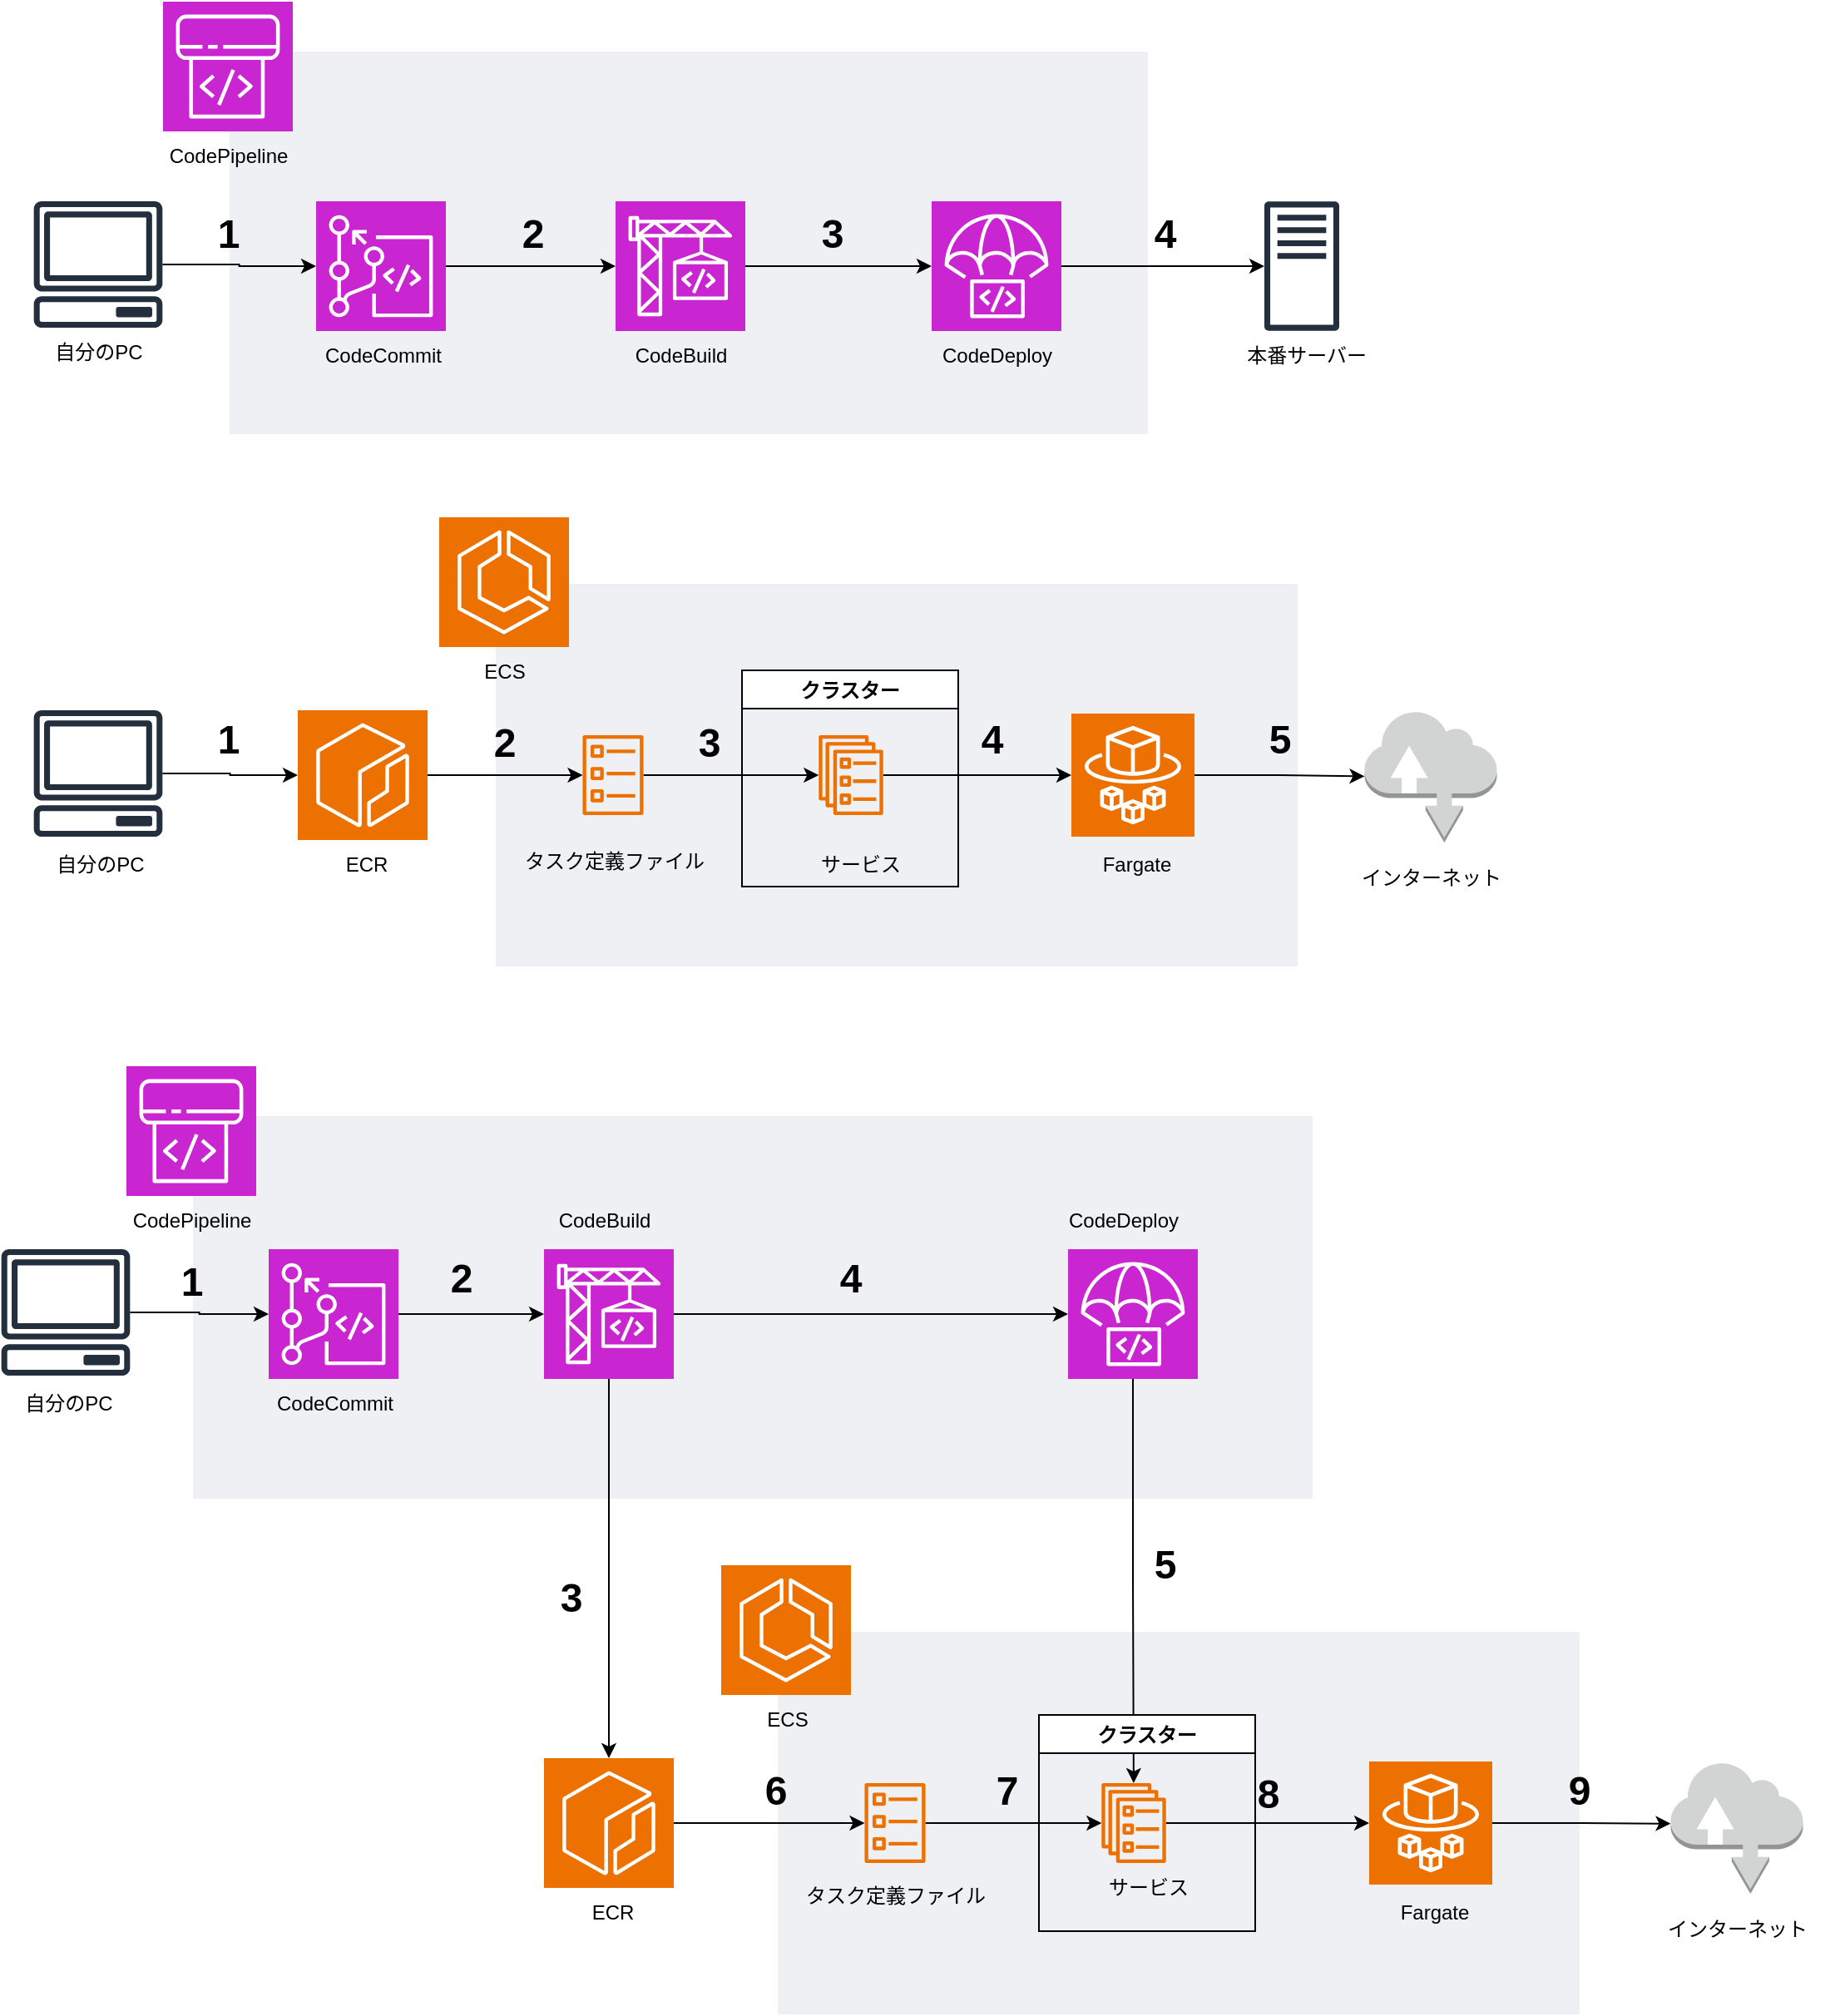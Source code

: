 <mxfile version="21.7.4" type="github">
  <diagram id="Ht1M8jgEwFfnCIfOTk4-" name="Page-1">
    <mxGraphModel dx="2926" dy="813" grid="1" gridSize="10" guides="1" tooltips="1" connect="1" arrows="1" fold="1" page="1" pageScale="1" pageWidth="827" pageHeight="1469" math="0" shadow="0">
      <root>
        <mxCell id="0" />
        <mxCell id="1" parent="0" />
        <mxCell id="DdXQzqJ5ZMWsTik3K9Qf-76" value="" style="fillColor=#EFF0F3;strokeColor=none;dashed=0;verticalAlign=top;fontStyle=0;fontColor=#232F3D;whiteSpace=wrap;html=1;" vertex="1" parent="1">
          <mxGeometry x="-1493" y="720" width="673" height="230" as="geometry" />
        </mxCell>
        <mxCell id="DdXQzqJ5ZMWsTik3K9Qf-77" value="" style="sketch=0;points=[[0,0,0],[0.25,0,0],[0.5,0,0],[0.75,0,0],[1,0,0],[0,1,0],[0.25,1,0],[0.5,1,0],[0.75,1,0],[1,1,0],[0,0.25,0],[0,0.5,0],[0,0.75,0],[1,0.25,0],[1,0.5,0],[1,0.75,0]];outlineConnect=0;fontColor=#232F3E;fillColor=#C925D1;strokeColor=#ffffff;dashed=0;verticalLabelPosition=bottom;verticalAlign=top;align=center;html=1;fontSize=12;fontStyle=0;aspect=fixed;shape=mxgraph.aws4.resourceIcon;resIcon=mxgraph.aws4.codepipeline;" vertex="1" parent="1">
          <mxGeometry x="-1533" y="690" width="78" height="78" as="geometry" />
        </mxCell>
        <mxCell id="DdXQzqJ5ZMWsTik3K9Qf-78" value="CodePipeline" style="text;html=1;align=center;verticalAlign=middle;resizable=0;points=[];autosize=1;strokeColor=none;fillColor=none;" vertex="1" parent="1">
          <mxGeometry x="-1539" y="768" width="90" height="30" as="geometry" />
        </mxCell>
        <mxCell id="DdXQzqJ5ZMWsTik3K9Qf-1" value="" style="fillColor=#EFF0F3;strokeColor=none;dashed=0;verticalAlign=top;fontStyle=0;fontColor=#232F3D;whiteSpace=wrap;html=1;" vertex="1" parent="1">
          <mxGeometry x="-1471" y="80" width="552" height="230" as="geometry" />
        </mxCell>
        <mxCell id="DdXQzqJ5ZMWsTik3K9Qf-2" value="" style="sketch=0;points=[[0,0,0],[0.25,0,0],[0.5,0,0],[0.75,0,0],[1,0,0],[0,1,0],[0.25,1,0],[0.5,1,0],[0.75,1,0],[1,1,0],[0,0.25,0],[0,0.5,0],[0,0.75,0],[1,0.25,0],[1,0.5,0],[1,0.75,0]];outlineConnect=0;fontColor=#232F3E;fillColor=#C925D1;strokeColor=#ffffff;dashed=0;verticalLabelPosition=bottom;verticalAlign=top;align=center;html=1;fontSize=12;fontStyle=0;aspect=fixed;shape=mxgraph.aws4.resourceIcon;resIcon=mxgraph.aws4.codepipeline;" vertex="1" parent="1">
          <mxGeometry x="-1511" y="50" width="78" height="78" as="geometry" />
        </mxCell>
        <mxCell id="DdXQzqJ5ZMWsTik3K9Qf-3" value="CodePipeline" style="text;html=1;align=center;verticalAlign=middle;resizable=0;points=[];autosize=1;strokeColor=none;fillColor=none;" vertex="1" parent="1">
          <mxGeometry x="-1517" y="128" width="90" height="30" as="geometry" />
        </mxCell>
        <mxCell id="DdXQzqJ5ZMWsTik3K9Qf-14" value="" style="edgeStyle=orthogonalEdgeStyle;rounded=0;orthogonalLoop=1;jettySize=auto;html=1;" edge="1" parent="1" source="DdXQzqJ5ZMWsTik3K9Qf-4" target="DdXQzqJ5ZMWsTik3K9Qf-6">
          <mxGeometry relative="1" as="geometry" />
        </mxCell>
        <mxCell id="DdXQzqJ5ZMWsTik3K9Qf-4" value="" style="sketch=0;outlineConnect=0;fontColor=#232F3E;gradientColor=none;fillColor=#232F3D;strokeColor=none;dashed=0;verticalLabelPosition=bottom;verticalAlign=top;align=center;html=1;fontSize=12;fontStyle=0;aspect=fixed;pointerEvents=1;shape=mxgraph.aws4.client;" vertex="1" parent="1">
          <mxGeometry x="-1589" y="170" width="78" height="76" as="geometry" />
        </mxCell>
        <mxCell id="DdXQzqJ5ZMWsTik3K9Qf-5" value="自分のPC" style="text;html=1;align=center;verticalAlign=middle;resizable=0;points=[];autosize=1;strokeColor=none;fillColor=none;" vertex="1" parent="1">
          <mxGeometry x="-1590" y="246" width="80" height="30" as="geometry" />
        </mxCell>
        <mxCell id="DdXQzqJ5ZMWsTik3K9Qf-15" value="" style="edgeStyle=orthogonalEdgeStyle;rounded=0;orthogonalLoop=1;jettySize=auto;html=1;" edge="1" parent="1" source="DdXQzqJ5ZMWsTik3K9Qf-6" target="DdXQzqJ5ZMWsTik3K9Qf-7">
          <mxGeometry relative="1" as="geometry" />
        </mxCell>
        <mxCell id="DdXQzqJ5ZMWsTik3K9Qf-6" value="" style="sketch=0;points=[[0,0,0],[0.25,0,0],[0.5,0,0],[0.75,0,0],[1,0,0],[0,1,0],[0.25,1,0],[0.5,1,0],[0.75,1,0],[1,1,0],[0,0.25,0],[0,0.5,0],[0,0.75,0],[1,0.25,0],[1,0.5,0],[1,0.75,0]];outlineConnect=0;fontColor=#232F3E;fillColor=#C925D1;strokeColor=#ffffff;dashed=0;verticalLabelPosition=bottom;verticalAlign=top;align=center;html=1;fontSize=12;fontStyle=0;aspect=fixed;shape=mxgraph.aws4.resourceIcon;resIcon=mxgraph.aws4.codecommit;" vertex="1" parent="1">
          <mxGeometry x="-1419" y="170" width="78" height="78" as="geometry" />
        </mxCell>
        <mxCell id="DdXQzqJ5ZMWsTik3K9Qf-18" value="" style="edgeStyle=orthogonalEdgeStyle;rounded=0;orthogonalLoop=1;jettySize=auto;html=1;entryX=0;entryY=0.5;entryDx=0;entryDy=0;entryPerimeter=0;" edge="1" parent="1" source="DdXQzqJ5ZMWsTik3K9Qf-7" target="DdXQzqJ5ZMWsTik3K9Qf-8">
          <mxGeometry relative="1" as="geometry" />
        </mxCell>
        <mxCell id="DdXQzqJ5ZMWsTik3K9Qf-7" value="" style="sketch=0;points=[[0,0,0],[0.25,0,0],[0.5,0,0],[0.75,0,0],[1,0,0],[0,1,0],[0.25,1,0],[0.5,1,0],[0.75,1,0],[1,1,0],[0,0.25,0],[0,0.5,0],[0,0.75,0],[1,0.25,0],[1,0.5,0],[1,0.75,0]];outlineConnect=0;fontColor=#232F3E;fillColor=#C925D1;strokeColor=#ffffff;dashed=0;verticalLabelPosition=bottom;verticalAlign=top;align=center;html=1;fontSize=12;fontStyle=0;aspect=fixed;shape=mxgraph.aws4.resourceIcon;resIcon=mxgraph.aws4.codebuild;" vertex="1" parent="1">
          <mxGeometry x="-1239" y="170" width="78" height="78" as="geometry" />
        </mxCell>
        <mxCell id="DdXQzqJ5ZMWsTik3K9Qf-19" style="edgeStyle=orthogonalEdgeStyle;rounded=0;orthogonalLoop=1;jettySize=auto;html=1;" edge="1" parent="1" source="DdXQzqJ5ZMWsTik3K9Qf-8" target="DdXQzqJ5ZMWsTik3K9Qf-9">
          <mxGeometry relative="1" as="geometry" />
        </mxCell>
        <mxCell id="DdXQzqJ5ZMWsTik3K9Qf-8" value="" style="sketch=0;points=[[0,0,0],[0.25,0,0],[0.5,0,0],[0.75,0,0],[1,0,0],[0,1,0],[0.25,1,0],[0.5,1,0],[0.75,1,0],[1,1,0],[0,0.25,0],[0,0.5,0],[0,0.75,0],[1,0.25,0],[1,0.5,0],[1,0.75,0]];outlineConnect=0;fontColor=#232F3E;fillColor=#C925D1;strokeColor=#ffffff;dashed=0;verticalLabelPosition=bottom;verticalAlign=top;align=center;html=1;fontSize=12;fontStyle=0;aspect=fixed;shape=mxgraph.aws4.resourceIcon;resIcon=mxgraph.aws4.codedeploy;" vertex="1" parent="1">
          <mxGeometry x="-1049" y="170" width="78" height="78" as="geometry" />
        </mxCell>
        <mxCell id="DdXQzqJ5ZMWsTik3K9Qf-9" value="" style="sketch=0;outlineConnect=0;fontColor=#232F3E;gradientColor=none;fillColor=#232F3D;strokeColor=none;dashed=0;verticalLabelPosition=bottom;verticalAlign=top;align=center;html=1;fontSize=12;fontStyle=0;aspect=fixed;pointerEvents=1;shape=mxgraph.aws4.traditional_server;" vertex="1" parent="1">
          <mxGeometry x="-849" y="170" width="45" height="78" as="geometry" />
        </mxCell>
        <mxCell id="DdXQzqJ5ZMWsTik3K9Qf-10" value="CodeCommit" style="text;html=1;align=center;verticalAlign=middle;resizable=0;points=[];autosize=1;strokeColor=none;fillColor=none;" vertex="1" parent="1">
          <mxGeometry x="-1424" y="248" width="90" height="30" as="geometry" />
        </mxCell>
        <mxCell id="DdXQzqJ5ZMWsTik3K9Qf-11" value="CodeBuild" style="text;html=1;align=center;verticalAlign=middle;resizable=0;points=[];autosize=1;strokeColor=none;fillColor=none;" vertex="1" parent="1">
          <mxGeometry x="-1240" y="248" width="80" height="30" as="geometry" />
        </mxCell>
        <mxCell id="DdXQzqJ5ZMWsTik3K9Qf-12" value="CodeDeploy" style="text;html=1;align=center;verticalAlign=middle;resizable=0;points=[];autosize=1;strokeColor=none;fillColor=none;" vertex="1" parent="1">
          <mxGeometry x="-1055" y="248" width="90" height="30" as="geometry" />
        </mxCell>
        <mxCell id="DdXQzqJ5ZMWsTik3K9Qf-13" value="本番サーバー" style="text;html=1;align=center;verticalAlign=middle;resizable=0;points=[];autosize=1;strokeColor=none;fillColor=none;" vertex="1" parent="1">
          <mxGeometry x="-869" y="248" width="90" height="30" as="geometry" />
        </mxCell>
        <mxCell id="DdXQzqJ5ZMWsTik3K9Qf-20" value="&lt;font style=&quot;font-size: 24px;&quot;&gt;&lt;b&gt;1&lt;/b&gt;&lt;/font&gt;" style="text;html=1;align=center;verticalAlign=middle;resizable=0;points=[];autosize=1;strokeColor=none;fillColor=none;" vertex="1" parent="1">
          <mxGeometry x="-1492" y="170" width="40" height="40" as="geometry" />
        </mxCell>
        <mxCell id="DdXQzqJ5ZMWsTik3K9Qf-21" value="&lt;span style=&quot;font-size: 24px;&quot;&gt;&lt;b&gt;2&lt;/b&gt;&lt;/span&gt;" style="text;html=1;align=center;verticalAlign=middle;resizable=0;points=[];autosize=1;strokeColor=none;fillColor=none;" vertex="1" parent="1">
          <mxGeometry x="-1309" y="170" width="40" height="40" as="geometry" />
        </mxCell>
        <mxCell id="DdXQzqJ5ZMWsTik3K9Qf-22" value="&lt;span style=&quot;font-size: 24px;&quot;&gt;&lt;b&gt;3&lt;/b&gt;&lt;/span&gt;" style="text;html=1;align=center;verticalAlign=middle;resizable=0;points=[];autosize=1;strokeColor=none;fillColor=none;" vertex="1" parent="1">
          <mxGeometry x="-1129" y="170" width="40" height="40" as="geometry" />
        </mxCell>
        <mxCell id="DdXQzqJ5ZMWsTik3K9Qf-23" value="&lt;span style=&quot;font-size: 24px;&quot;&gt;&lt;b&gt;4&lt;/b&gt;&lt;/span&gt;" style="text;html=1;align=center;verticalAlign=middle;resizable=0;points=[];autosize=1;strokeColor=none;fillColor=none;" vertex="1" parent="1">
          <mxGeometry x="-929" y="170" width="40" height="40" as="geometry" />
        </mxCell>
        <mxCell id="DdXQzqJ5ZMWsTik3K9Qf-24" value="" style="sketch=0;points=[[0,0,0],[0.25,0,0],[0.5,0,0],[0.75,0,0],[1,0,0],[0,1,0],[0.25,1,0],[0.5,1,0],[0.75,1,0],[1,1,0],[0,0.25,0],[0,0.5,0],[0,0.75,0],[1,0.25,0],[1,0.5,0],[1,0.75,0]];outlineConnect=0;fontColor=#232F3E;fillColor=#ED7100;strokeColor=#ffffff;dashed=0;verticalLabelPosition=bottom;verticalAlign=top;align=center;html=1;fontSize=12;fontStyle=0;aspect=fixed;shape=mxgraph.aws4.resourceIcon;resIcon=mxgraph.aws4.ecr;" vertex="1" parent="1">
          <mxGeometry x="-1430" y="476" width="78" height="78" as="geometry" />
        </mxCell>
        <mxCell id="DdXQzqJ5ZMWsTik3K9Qf-25" value="" style="fillColor=#EFF0F3;strokeColor=none;dashed=0;verticalAlign=top;fontStyle=0;fontColor=#232F3D;whiteSpace=wrap;html=1;" vertex="1" parent="1">
          <mxGeometry x="-1311" y="400" width="482" height="230" as="geometry" />
        </mxCell>
        <mxCell id="DdXQzqJ5ZMWsTik3K9Qf-26" value="" style="sketch=0;points=[[0,0,0],[0.25,0,0],[0.5,0,0],[0.75,0,0],[1,0,0],[0,1,0],[0.25,1,0],[0.5,1,0],[0.75,1,0],[1,1,0],[0,0.25,0],[0,0.5,0],[0,0.75,0],[1,0.25,0],[1,0.5,0],[1,0.75,0]];outlineConnect=0;fontColor=#232F3E;fillColor=#ED7100;strokeColor=#ffffff;dashed=0;verticalLabelPosition=bottom;verticalAlign=top;align=center;html=1;fontSize=12;fontStyle=0;aspect=fixed;shape=mxgraph.aws4.resourceIcon;resIcon=mxgraph.aws4.ecs;" vertex="1" parent="1">
          <mxGeometry x="-1345" y="360" width="78" height="78" as="geometry" />
        </mxCell>
        <mxCell id="DdXQzqJ5ZMWsTik3K9Qf-27" value="ECR" style="text;html=1;align=center;verticalAlign=middle;resizable=0;points=[];autosize=1;strokeColor=none;fillColor=none;" vertex="1" parent="1">
          <mxGeometry x="-1414" y="554" width="50" height="30" as="geometry" />
        </mxCell>
        <mxCell id="DdXQzqJ5ZMWsTik3K9Qf-41" value="" style="edgeStyle=orthogonalEdgeStyle;rounded=0;orthogonalLoop=1;jettySize=auto;html=1;" edge="1" parent="1" source="DdXQzqJ5ZMWsTik3K9Qf-28" target="DdXQzqJ5ZMWsTik3K9Qf-24">
          <mxGeometry relative="1" as="geometry" />
        </mxCell>
        <mxCell id="DdXQzqJ5ZMWsTik3K9Qf-28" value="" style="sketch=0;outlineConnect=0;fontColor=#232F3E;gradientColor=none;fillColor=#232F3D;strokeColor=none;dashed=0;verticalLabelPosition=bottom;verticalAlign=top;align=center;html=1;fontSize=12;fontStyle=0;aspect=fixed;pointerEvents=1;shape=mxgraph.aws4.client;" vertex="1" parent="1">
          <mxGeometry x="-1589" y="476" width="78" height="76" as="geometry" />
        </mxCell>
        <mxCell id="DdXQzqJ5ZMWsTik3K9Qf-29" value="自分のPC" style="text;html=1;align=center;verticalAlign=middle;resizable=0;points=[];autosize=1;strokeColor=none;fillColor=none;" vertex="1" parent="1">
          <mxGeometry x="-1589" y="554" width="80" height="30" as="geometry" />
        </mxCell>
        <mxCell id="DdXQzqJ5ZMWsTik3K9Qf-30" value="ECS" style="text;html=1;align=center;verticalAlign=middle;resizable=0;points=[];autosize=1;strokeColor=none;fillColor=none;" vertex="1" parent="1">
          <mxGeometry x="-1331" y="438" width="50" height="30" as="geometry" />
        </mxCell>
        <mxCell id="DdXQzqJ5ZMWsTik3K9Qf-47" value="" style="edgeStyle=orthogonalEdgeStyle;rounded=0;orthogonalLoop=1;jettySize=auto;html=1;" edge="1" parent="1" source="DdXQzqJ5ZMWsTik3K9Qf-31" target="DdXQzqJ5ZMWsTik3K9Qf-34">
          <mxGeometry relative="1" as="geometry" />
        </mxCell>
        <mxCell id="DdXQzqJ5ZMWsTik3K9Qf-31" value="" style="sketch=0;outlineConnect=0;fontColor=#232F3E;gradientColor=none;fillColor=#ED7100;strokeColor=none;dashed=0;verticalLabelPosition=bottom;verticalAlign=top;align=center;html=1;fontSize=12;fontStyle=0;aspect=fixed;pointerEvents=1;shape=mxgraph.aws4.ecs_task;" vertex="1" parent="1">
          <mxGeometry x="-1259" y="491" width="37" height="48" as="geometry" />
        </mxCell>
        <mxCell id="DdXQzqJ5ZMWsTik3K9Qf-49" value="" style="edgeStyle=orthogonalEdgeStyle;rounded=0;orthogonalLoop=1;jettySize=auto;html=1;" edge="1" parent="1" source="DdXQzqJ5ZMWsTik3K9Qf-32" target="DdXQzqJ5ZMWsTik3K9Qf-38">
          <mxGeometry relative="1" as="geometry" />
        </mxCell>
        <mxCell id="DdXQzqJ5ZMWsTik3K9Qf-32" value="" style="sketch=0;points=[[0,0,0],[0.25,0,0],[0.5,0,0],[0.75,0,0],[1,0,0],[0,1,0],[0.25,1,0],[0.5,1,0],[0.75,1,0],[1,1,0],[0,0.25,0],[0,0.5,0],[0,0.75,0],[1,0.25,0],[1,0.5,0],[1,0.75,0]];outlineConnect=0;fontColor=#232F3E;fillColor=#ED7100;strokeColor=#ffffff;dashed=0;verticalLabelPosition=bottom;verticalAlign=top;align=center;html=1;fontSize=12;fontStyle=0;aspect=fixed;shape=mxgraph.aws4.resourceIcon;resIcon=mxgraph.aws4.fargate;" vertex="1" parent="1">
          <mxGeometry x="-965" y="478" width="74" height="74" as="geometry" />
        </mxCell>
        <mxCell id="DdXQzqJ5ZMWsTik3K9Qf-48" value="" style="edgeStyle=orthogonalEdgeStyle;rounded=0;orthogonalLoop=1;jettySize=auto;html=1;entryX=0;entryY=0.5;entryDx=0;entryDy=0;entryPerimeter=0;" edge="1" parent="1" source="DdXQzqJ5ZMWsTik3K9Qf-34" target="DdXQzqJ5ZMWsTik3K9Qf-32">
          <mxGeometry relative="1" as="geometry">
            <mxPoint x="-1009" y="515" as="targetPoint" />
          </mxGeometry>
        </mxCell>
        <mxCell id="DdXQzqJ5ZMWsTik3K9Qf-34" value="" style="sketch=0;outlineConnect=0;fontColor=#232F3E;gradientColor=none;fillColor=#ED7100;strokeColor=none;dashed=0;verticalLabelPosition=bottom;verticalAlign=top;align=center;html=1;fontSize=12;fontStyle=0;aspect=fixed;pointerEvents=1;shape=mxgraph.aws4.ecs_service;" vertex="1" parent="1">
          <mxGeometry x="-1117" y="491" width="39" height="48" as="geometry" />
        </mxCell>
        <mxCell id="DdXQzqJ5ZMWsTik3K9Qf-35" value="タスク定義ファイル" style="text;html=1;align=center;verticalAlign=middle;resizable=0;points=[];autosize=1;strokeColor=none;fillColor=none;" vertex="1" parent="1">
          <mxGeometry x="-1305.5" y="552" width="130" height="30" as="geometry" />
        </mxCell>
        <mxCell id="DdXQzqJ5ZMWsTik3K9Qf-36" value="サービス" style="text;html=1;align=center;verticalAlign=middle;resizable=0;points=[];autosize=1;strokeColor=none;fillColor=none;" vertex="1" parent="1">
          <mxGeometry x="-1127" y="554" width="70" height="30" as="geometry" />
        </mxCell>
        <mxCell id="DdXQzqJ5ZMWsTik3K9Qf-37" value="Fargate" style="text;html=1;align=center;verticalAlign=middle;resizable=0;points=[];autosize=1;strokeColor=none;fillColor=none;" vertex="1" parent="1">
          <mxGeometry x="-956" y="554" width="60" height="30" as="geometry" />
        </mxCell>
        <mxCell id="DdXQzqJ5ZMWsTik3K9Qf-38" value="" style="outlineConnect=0;dashed=0;verticalLabelPosition=bottom;verticalAlign=top;align=center;html=1;shape=mxgraph.aws3.internet;fillColor=#D2D3D3;gradientColor=none;" vertex="1" parent="1">
          <mxGeometry x="-788.75" y="476" width="79.5" height="79.5" as="geometry" />
        </mxCell>
        <mxCell id="DdXQzqJ5ZMWsTik3K9Qf-39" value="インターネット" style="text;html=1;align=center;verticalAlign=middle;resizable=0;points=[];autosize=1;strokeColor=none;fillColor=none;" vertex="1" parent="1">
          <mxGeometry x="-804" y="562" width="110" height="30" as="geometry" />
        </mxCell>
        <mxCell id="DdXQzqJ5ZMWsTik3K9Qf-45" value="" style="edgeStyle=orthogonalEdgeStyle;rounded=0;orthogonalLoop=1;jettySize=auto;html=1;" edge="1" parent="1" source="DdXQzqJ5ZMWsTik3K9Qf-24" target="DdXQzqJ5ZMWsTik3K9Qf-31">
          <mxGeometry relative="1" as="geometry" />
        </mxCell>
        <mxCell id="DdXQzqJ5ZMWsTik3K9Qf-50" value="&lt;font style=&quot;font-size: 24px;&quot;&gt;&lt;b&gt;1&lt;/b&gt;&lt;/font&gt;" style="text;html=1;align=center;verticalAlign=middle;resizable=0;points=[];autosize=1;strokeColor=none;fillColor=none;" vertex="1" parent="1">
          <mxGeometry x="-1492" y="474" width="40" height="40" as="geometry" />
        </mxCell>
        <mxCell id="DdXQzqJ5ZMWsTik3K9Qf-51" value="&lt;span style=&quot;font-size: 24px;&quot;&gt;&lt;b&gt;2&lt;/b&gt;&lt;/span&gt;" style="text;html=1;align=center;verticalAlign=middle;resizable=0;points=[];autosize=1;strokeColor=none;fillColor=none;" vertex="1" parent="1">
          <mxGeometry x="-1326" y="476" width="40" height="40" as="geometry" />
        </mxCell>
        <mxCell id="DdXQzqJ5ZMWsTik3K9Qf-52" value="&lt;span style=&quot;font-size: 24px;&quot;&gt;&lt;b&gt;3&lt;/b&gt;&lt;/span&gt;" style="text;html=1;align=center;verticalAlign=middle;resizable=0;points=[];autosize=1;strokeColor=none;fillColor=none;" vertex="1" parent="1">
          <mxGeometry x="-1203" y="476" width="40" height="40" as="geometry" />
        </mxCell>
        <mxCell id="DdXQzqJ5ZMWsTik3K9Qf-53" value="&lt;span style=&quot;font-size: 24px;&quot;&gt;&lt;b&gt;4&lt;/b&gt;&lt;/span&gt;" style="text;html=1;align=center;verticalAlign=middle;resizable=0;points=[];autosize=1;strokeColor=none;fillColor=none;" vertex="1" parent="1">
          <mxGeometry x="-1033" y="474" width="40" height="40" as="geometry" />
        </mxCell>
        <mxCell id="DdXQzqJ5ZMWsTik3K9Qf-54" value="&lt;span style=&quot;font-size: 24px;&quot;&gt;&lt;b&gt;5&lt;/b&gt;&lt;/span&gt;" style="text;html=1;align=center;verticalAlign=middle;resizable=0;points=[];autosize=1;strokeColor=none;fillColor=none;" vertex="1" parent="1">
          <mxGeometry x="-860.5" y="474" width="40" height="40" as="geometry" />
        </mxCell>
        <mxCell id="DdXQzqJ5ZMWsTik3K9Qf-56" value="クラスター" style="swimlane;" vertex="1" parent="1">
          <mxGeometry x="-1163" y="452" width="130" height="130" as="geometry" />
        </mxCell>
        <mxCell id="DdXQzqJ5ZMWsTik3K9Qf-95" value="" style="edgeStyle=orthogonalEdgeStyle;rounded=0;orthogonalLoop=1;jettySize=auto;html=1;" edge="1" parent="1" source="DdXQzqJ5ZMWsTik3K9Qf-57" target="DdXQzqJ5ZMWsTik3K9Qf-59">
          <mxGeometry relative="1" as="geometry" />
        </mxCell>
        <mxCell id="DdXQzqJ5ZMWsTik3K9Qf-57" value="" style="sketch=0;outlineConnect=0;fontColor=#232F3E;gradientColor=none;fillColor=#232F3D;strokeColor=none;dashed=0;verticalLabelPosition=bottom;verticalAlign=top;align=center;html=1;fontSize=12;fontStyle=0;aspect=fixed;pointerEvents=1;shape=mxgraph.aws4.client;" vertex="1" parent="1">
          <mxGeometry x="-1608.5" y="800" width="78" height="76" as="geometry" />
        </mxCell>
        <mxCell id="DdXQzqJ5ZMWsTik3K9Qf-58" value="自分のPC" style="text;html=1;align=center;verticalAlign=middle;resizable=0;points=[];autosize=1;strokeColor=none;fillColor=none;" vertex="1" parent="1">
          <mxGeometry x="-1608.5" y="878" width="80" height="30" as="geometry" />
        </mxCell>
        <mxCell id="DdXQzqJ5ZMWsTik3K9Qf-96" value="" style="edgeStyle=orthogonalEdgeStyle;rounded=0;orthogonalLoop=1;jettySize=auto;html=1;entryX=0;entryY=0.5;entryDx=0;entryDy=0;entryPerimeter=0;" edge="1" parent="1" source="DdXQzqJ5ZMWsTik3K9Qf-59" target="DdXQzqJ5ZMWsTik3K9Qf-61">
          <mxGeometry relative="1" as="geometry" />
        </mxCell>
        <mxCell id="DdXQzqJ5ZMWsTik3K9Qf-59" value="" style="sketch=0;points=[[0,0,0],[0.25,0,0],[0.5,0,0],[0.75,0,0],[1,0,0],[0,1,0],[0.25,1,0],[0.5,1,0],[0.75,1,0],[1,1,0],[0,0.25,0],[0,0.5,0],[0,0.75,0],[1,0.25,0],[1,0.5,0],[1,0.75,0]];outlineConnect=0;fontColor=#232F3E;fillColor=#C925D1;strokeColor=#ffffff;dashed=0;verticalLabelPosition=bottom;verticalAlign=top;align=center;html=1;fontSize=12;fontStyle=0;aspect=fixed;shape=mxgraph.aws4.resourceIcon;resIcon=mxgraph.aws4.codecommit;" vertex="1" parent="1">
          <mxGeometry x="-1447.5" y="800" width="78" height="78" as="geometry" />
        </mxCell>
        <mxCell id="DdXQzqJ5ZMWsTik3K9Qf-60" value="CodeCommit" style="text;html=1;align=center;verticalAlign=middle;resizable=0;points=[];autosize=1;strokeColor=none;fillColor=none;" vertex="1" parent="1">
          <mxGeometry x="-1453.5" y="878" width="90" height="30" as="geometry" />
        </mxCell>
        <mxCell id="DdXQzqJ5ZMWsTik3K9Qf-97" style="edgeStyle=orthogonalEdgeStyle;rounded=0;orthogonalLoop=1;jettySize=auto;html=1;entryX=0.5;entryY=0;entryDx=0;entryDy=0;entryPerimeter=0;" edge="1" parent="1" source="DdXQzqJ5ZMWsTik3K9Qf-61" target="DdXQzqJ5ZMWsTik3K9Qf-93">
          <mxGeometry relative="1" as="geometry" />
        </mxCell>
        <mxCell id="DdXQzqJ5ZMWsTik3K9Qf-107" style="edgeStyle=orthogonalEdgeStyle;rounded=0;orthogonalLoop=1;jettySize=auto;html=1;exitX=1;exitY=0.5;exitDx=0;exitDy=0;exitPerimeter=0;" edge="1" parent="1" source="DdXQzqJ5ZMWsTik3K9Qf-61" target="DdXQzqJ5ZMWsTik3K9Qf-65">
          <mxGeometry relative="1" as="geometry" />
        </mxCell>
        <mxCell id="DdXQzqJ5ZMWsTik3K9Qf-61" value="" style="sketch=0;points=[[0,0,0],[0.25,0,0],[0.5,0,0],[0.75,0,0],[1,0,0],[0,1,0],[0.25,1,0],[0.5,1,0],[0.75,1,0],[1,1,0],[0,0.25,0],[0,0.5,0],[0,0.75,0],[1,0.25,0],[1,0.5,0],[1,0.75,0]];outlineConnect=0;fontColor=#232F3E;fillColor=#C925D1;strokeColor=#ffffff;dashed=0;verticalLabelPosition=bottom;verticalAlign=top;align=center;html=1;fontSize=12;fontStyle=0;aspect=fixed;shape=mxgraph.aws4.resourceIcon;resIcon=mxgraph.aws4.codebuild;" vertex="1" parent="1">
          <mxGeometry x="-1282" y="800" width="78" height="78" as="geometry" />
        </mxCell>
        <mxCell id="DdXQzqJ5ZMWsTik3K9Qf-62" value="CodeBuild" style="text;html=1;align=center;verticalAlign=middle;resizable=0;points=[];autosize=1;strokeColor=none;fillColor=none;" vertex="1" parent="1">
          <mxGeometry x="-1286" y="768" width="80" height="30" as="geometry" />
        </mxCell>
        <mxCell id="DdXQzqJ5ZMWsTik3K9Qf-65" value="" style="sketch=0;points=[[0,0,0],[0.25,0,0],[0.5,0,0],[0.75,0,0],[1,0,0],[0,1,0],[0.25,1,0],[0.5,1,0],[0.75,1,0],[1,1,0],[0,0.25,0],[0,0.5,0],[0,0.75,0],[1,0.25,0],[1,0.5,0],[1,0.75,0]];outlineConnect=0;fontColor=#232F3E;fillColor=#C925D1;strokeColor=#ffffff;dashed=0;verticalLabelPosition=bottom;verticalAlign=top;align=center;html=1;fontSize=12;fontStyle=0;aspect=fixed;shape=mxgraph.aws4.resourceIcon;resIcon=mxgraph.aws4.codedeploy;" vertex="1" parent="1">
          <mxGeometry x="-967" y="800" width="78" height="78" as="geometry" />
        </mxCell>
        <mxCell id="DdXQzqJ5ZMWsTik3K9Qf-66" value="CodeDeploy" style="text;html=1;align=center;verticalAlign=middle;resizable=0;points=[];autosize=1;strokeColor=none;fillColor=none;" vertex="1" parent="1">
          <mxGeometry x="-979" y="768" width="90" height="30" as="geometry" />
        </mxCell>
        <mxCell id="DdXQzqJ5ZMWsTik3K9Qf-73" value="" style="outlineConnect=0;dashed=0;verticalLabelPosition=bottom;verticalAlign=top;align=center;html=1;shape=mxgraph.aws3.internet;fillColor=#D2D3D3;gradientColor=none;" vertex="1" parent="1">
          <mxGeometry x="-604.75" y="1108" width="79.5" height="79.5" as="geometry" />
        </mxCell>
        <mxCell id="DdXQzqJ5ZMWsTik3K9Qf-74" value="インターネット" style="text;html=1;align=center;verticalAlign=middle;resizable=0;points=[];autosize=1;strokeColor=none;fillColor=none;" vertex="1" parent="1">
          <mxGeometry x="-620" y="1194" width="110" height="30" as="geometry" />
        </mxCell>
        <mxCell id="DdXQzqJ5ZMWsTik3K9Qf-83" value="" style="fillColor=#EFF0F3;strokeColor=none;dashed=0;verticalAlign=top;fontStyle=0;fontColor=#232F3D;whiteSpace=wrap;html=1;" vertex="1" parent="1">
          <mxGeometry x="-1141.5" y="1030" width="482" height="230" as="geometry" />
        </mxCell>
        <mxCell id="DdXQzqJ5ZMWsTik3K9Qf-84" value="" style="sketch=0;points=[[0,0,0],[0.25,0,0],[0.5,0,0],[0.75,0,0],[1,0,0],[0,1,0],[0.25,1,0],[0.5,1,0],[0.75,1,0],[1,1,0],[0,0.25,0],[0,0.5,0],[0,0.75,0],[1,0.25,0],[1,0.5,0],[1,0.75,0]];outlineConnect=0;fontColor=#232F3E;fillColor=#ED7100;strokeColor=#ffffff;dashed=0;verticalLabelPosition=bottom;verticalAlign=top;align=center;html=1;fontSize=12;fontStyle=0;aspect=fixed;shape=mxgraph.aws4.resourceIcon;resIcon=mxgraph.aws4.ecs;" vertex="1" parent="1">
          <mxGeometry x="-1175.5" y="990" width="78" height="78" as="geometry" />
        </mxCell>
        <mxCell id="DdXQzqJ5ZMWsTik3K9Qf-85" value="ECS" style="text;html=1;align=center;verticalAlign=middle;resizable=0;points=[];autosize=1;strokeColor=none;fillColor=none;" vertex="1" parent="1">
          <mxGeometry x="-1161.5" y="1068" width="50" height="30" as="geometry" />
        </mxCell>
        <mxCell id="DdXQzqJ5ZMWsTik3K9Qf-106" value="" style="edgeStyle=orthogonalEdgeStyle;rounded=0;orthogonalLoop=1;jettySize=auto;html=1;" edge="1" parent="1" source="DdXQzqJ5ZMWsTik3K9Qf-86" target="DdXQzqJ5ZMWsTik3K9Qf-88">
          <mxGeometry relative="1" as="geometry" />
        </mxCell>
        <mxCell id="DdXQzqJ5ZMWsTik3K9Qf-86" value="" style="sketch=0;outlineConnect=0;fontColor=#232F3E;gradientColor=none;fillColor=#ED7100;strokeColor=none;dashed=0;verticalLabelPosition=bottom;verticalAlign=top;align=center;html=1;fontSize=12;fontStyle=0;aspect=fixed;pointerEvents=1;shape=mxgraph.aws4.ecs_task;" vertex="1" parent="1">
          <mxGeometry x="-1089.5" y="1121" width="37" height="48" as="geometry" />
        </mxCell>
        <mxCell id="DdXQzqJ5ZMWsTik3K9Qf-108" value="" style="edgeStyle=orthogonalEdgeStyle;rounded=0;orthogonalLoop=1;jettySize=auto;html=1;entryX=0;entryY=0.47;entryDx=0;entryDy=0;entryPerimeter=0;" edge="1" parent="1" source="DdXQzqJ5ZMWsTik3K9Qf-87" target="DdXQzqJ5ZMWsTik3K9Qf-73">
          <mxGeometry relative="1" as="geometry" />
        </mxCell>
        <mxCell id="DdXQzqJ5ZMWsTik3K9Qf-87" value="" style="sketch=0;points=[[0,0,0],[0.25,0,0],[0.5,0,0],[0.75,0,0],[1,0,0],[0,1,0],[0.25,1,0],[0.5,1,0],[0.75,1,0],[1,1,0],[0,0.25,0],[0,0.5,0],[0,0.75,0],[1,0.25,0],[1,0.5,0],[1,0.75,0]];outlineConnect=0;fontColor=#232F3E;fillColor=#ED7100;strokeColor=#ffffff;dashed=0;verticalLabelPosition=bottom;verticalAlign=top;align=center;html=1;fontSize=12;fontStyle=0;aspect=fixed;shape=mxgraph.aws4.resourceIcon;resIcon=mxgraph.aws4.fargate;" vertex="1" parent="1">
          <mxGeometry x="-786" y="1108" width="74" height="74" as="geometry" />
        </mxCell>
        <mxCell id="DdXQzqJ5ZMWsTik3K9Qf-103" value="" style="edgeStyle=orthogonalEdgeStyle;rounded=0;orthogonalLoop=1;jettySize=auto;html=1;" edge="1" parent="1" source="DdXQzqJ5ZMWsTik3K9Qf-88" target="DdXQzqJ5ZMWsTik3K9Qf-87">
          <mxGeometry relative="1" as="geometry" />
        </mxCell>
        <mxCell id="DdXQzqJ5ZMWsTik3K9Qf-88" value="" style="sketch=0;outlineConnect=0;fontColor=#232F3E;gradientColor=none;fillColor=#ED7100;strokeColor=none;dashed=0;verticalLabelPosition=bottom;verticalAlign=top;align=center;html=1;fontSize=12;fontStyle=0;aspect=fixed;pointerEvents=1;shape=mxgraph.aws4.ecs_service;" vertex="1" parent="1">
          <mxGeometry x="-947" y="1121" width="39" height="48" as="geometry" />
        </mxCell>
        <mxCell id="DdXQzqJ5ZMWsTik3K9Qf-89" value="タスク定義ファイル" style="text;html=1;align=center;verticalAlign=middle;resizable=0;points=[];autosize=1;strokeColor=none;fillColor=none;" vertex="1" parent="1">
          <mxGeometry x="-1136" y="1174" width="130" height="30" as="geometry" />
        </mxCell>
        <mxCell id="DdXQzqJ5ZMWsTik3K9Qf-90" value="Fargate" style="text;html=1;align=center;verticalAlign=middle;resizable=0;points=[];autosize=1;strokeColor=none;fillColor=none;" vertex="1" parent="1">
          <mxGeometry x="-777" y="1184" width="60" height="30" as="geometry" />
        </mxCell>
        <mxCell id="DdXQzqJ5ZMWsTik3K9Qf-92" value="サービス" style="text;html=1;align=center;verticalAlign=middle;resizable=0;points=[];autosize=1;strokeColor=none;fillColor=none;" vertex="1" parent="1">
          <mxGeometry x="-954.5" y="1169" width="70" height="30" as="geometry" />
        </mxCell>
        <mxCell id="DdXQzqJ5ZMWsTik3K9Qf-99" style="edgeStyle=orthogonalEdgeStyle;rounded=0;orthogonalLoop=1;jettySize=auto;html=1;exitX=0.5;exitY=1;exitDx=0;exitDy=0;exitPerimeter=0;" edge="1" parent="1" source="DdXQzqJ5ZMWsTik3K9Qf-65" target="DdXQzqJ5ZMWsTik3K9Qf-88">
          <mxGeometry relative="1" as="geometry" />
        </mxCell>
        <mxCell id="DdXQzqJ5ZMWsTik3K9Qf-105" value="" style="edgeStyle=orthogonalEdgeStyle;rounded=0;orthogonalLoop=1;jettySize=auto;html=1;" edge="1" parent="1" source="DdXQzqJ5ZMWsTik3K9Qf-93" target="DdXQzqJ5ZMWsTik3K9Qf-86">
          <mxGeometry relative="1" as="geometry" />
        </mxCell>
        <mxCell id="DdXQzqJ5ZMWsTik3K9Qf-93" value="" style="sketch=0;points=[[0,0,0],[0.25,0,0],[0.5,0,0],[0.75,0,0],[1,0,0],[0,1,0],[0.25,1,0],[0.5,1,0],[0.75,1,0],[1,1,0],[0,0.25,0],[0,0.5,0],[0,0.75,0],[1,0.25,0],[1,0.5,0],[1,0.75,0]];outlineConnect=0;fontColor=#232F3E;fillColor=#ED7100;strokeColor=#ffffff;dashed=0;verticalLabelPosition=bottom;verticalAlign=top;align=center;html=1;fontSize=12;fontStyle=0;aspect=fixed;shape=mxgraph.aws4.resourceIcon;resIcon=mxgraph.aws4.ecr;" vertex="1" parent="1">
          <mxGeometry x="-1282" y="1106" width="78" height="78" as="geometry" />
        </mxCell>
        <mxCell id="DdXQzqJ5ZMWsTik3K9Qf-94" value="ECR" style="text;html=1;align=center;verticalAlign=middle;resizable=0;points=[];autosize=1;strokeColor=none;fillColor=none;" vertex="1" parent="1">
          <mxGeometry x="-1266" y="1184" width="50" height="30" as="geometry" />
        </mxCell>
        <mxCell id="DdXQzqJ5ZMWsTik3K9Qf-91" value="クラスター" style="swimlane;" vertex="1" parent="1">
          <mxGeometry x="-984.5" y="1080" width="130" height="130" as="geometry" />
        </mxCell>
        <mxCell id="DdXQzqJ5ZMWsTik3K9Qf-109" value="&lt;font style=&quot;font-size: 24px;&quot;&gt;&lt;b&gt;1&lt;/b&gt;&lt;/font&gt;" style="text;html=1;align=center;verticalAlign=middle;resizable=0;points=[];autosize=1;strokeColor=none;fillColor=none;" vertex="1" parent="1">
          <mxGeometry x="-1514" y="800" width="40" height="40" as="geometry" />
        </mxCell>
        <mxCell id="DdXQzqJ5ZMWsTik3K9Qf-110" value="&lt;span style=&quot;font-size: 24px;&quot;&gt;&lt;b&gt;2&lt;/b&gt;&lt;/span&gt;" style="text;html=1;align=center;verticalAlign=middle;resizable=0;points=[];autosize=1;strokeColor=none;fillColor=none;" vertex="1" parent="1">
          <mxGeometry x="-1352" y="798" width="40" height="40" as="geometry" />
        </mxCell>
        <mxCell id="DdXQzqJ5ZMWsTik3K9Qf-111" value="&lt;span style=&quot;font-size: 24px;&quot;&gt;&lt;b&gt;3&lt;/b&gt;&lt;/span&gt;" style="text;html=1;align=center;verticalAlign=middle;resizable=0;points=[];autosize=1;strokeColor=none;fillColor=none;" vertex="1" parent="1">
          <mxGeometry x="-1286" y="990" width="40" height="40" as="geometry" />
        </mxCell>
        <mxCell id="DdXQzqJ5ZMWsTik3K9Qf-112" value="&lt;span style=&quot;font-size: 24px;&quot;&gt;&lt;b&gt;4&lt;/b&gt;&lt;/span&gt;" style="text;html=1;align=center;verticalAlign=middle;resizable=0;points=[];autosize=1;strokeColor=none;fillColor=none;" vertex="1" parent="1">
          <mxGeometry x="-1118" y="798" width="40" height="40" as="geometry" />
        </mxCell>
        <mxCell id="DdXQzqJ5ZMWsTik3K9Qf-113" value="&lt;span style=&quot;font-size: 24px;&quot;&gt;&lt;b&gt;5&lt;/b&gt;&lt;/span&gt;" style="text;html=1;align=center;verticalAlign=middle;resizable=0;points=[];autosize=1;strokeColor=none;fillColor=none;" vertex="1" parent="1">
          <mxGeometry x="-929" y="970" width="40" height="40" as="geometry" />
        </mxCell>
        <mxCell id="DdXQzqJ5ZMWsTik3K9Qf-114" value="&lt;span style=&quot;font-size: 24px;&quot;&gt;&lt;b&gt;6&lt;/b&gt;&lt;/span&gt;" style="text;html=1;align=center;verticalAlign=middle;resizable=0;points=[];autosize=1;strokeColor=none;fillColor=none;" vertex="1" parent="1">
          <mxGeometry x="-1163" y="1106" width="40" height="40" as="geometry" />
        </mxCell>
        <mxCell id="DdXQzqJ5ZMWsTik3K9Qf-115" value="&lt;span style=&quot;font-size: 24px;&quot;&gt;&lt;b&gt;7&lt;/b&gt;&lt;/span&gt;" style="text;html=1;align=center;verticalAlign=middle;resizable=0;points=[];autosize=1;strokeColor=none;fillColor=none;" vertex="1" parent="1">
          <mxGeometry x="-1024.5" y="1106" width="40" height="40" as="geometry" />
        </mxCell>
        <mxCell id="DdXQzqJ5ZMWsTik3K9Qf-116" value="&lt;span style=&quot;font-size: 24px;&quot;&gt;&lt;b&gt;8&lt;/b&gt;&lt;/span&gt;" style="text;html=1;align=center;verticalAlign=middle;resizable=0;points=[];autosize=1;strokeColor=none;fillColor=none;" vertex="1" parent="1">
          <mxGeometry x="-867" y="1108" width="40" height="40" as="geometry" />
        </mxCell>
        <mxCell id="DdXQzqJ5ZMWsTik3K9Qf-117" value="&lt;span style=&quot;font-size: 24px;&quot;&gt;&lt;b&gt;9&lt;/b&gt;&lt;/span&gt;" style="text;html=1;align=center;verticalAlign=middle;resizable=0;points=[];autosize=1;strokeColor=none;fillColor=none;" vertex="1" parent="1">
          <mxGeometry x="-680" y="1106" width="40" height="40" as="geometry" />
        </mxCell>
      </root>
    </mxGraphModel>
  </diagram>
</mxfile>
